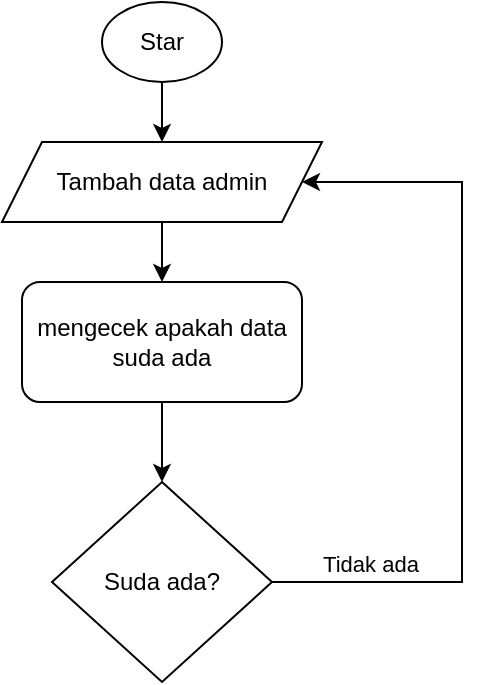 <mxfile version="22.0.4" type="github">
  <diagram id="C5RBs43oDa-KdzZeNtuy" name="Page-1">
    <mxGraphModel dx="882" dy="413" grid="1" gridSize="10" guides="1" tooltips="1" connect="1" arrows="1" fold="1" page="1" pageScale="1" pageWidth="827" pageHeight="1169" math="0" shadow="0">
      <root>
        <mxCell id="WIyWlLk6GJQsqaUBKTNV-0" />
        <mxCell id="WIyWlLk6GJQsqaUBKTNV-1" parent="WIyWlLk6GJQsqaUBKTNV-0" />
        <mxCell id="4GK9nfaZv4dRDGrMhWC8-3" style="edgeStyle=orthogonalEdgeStyle;rounded=0;orthogonalLoop=1;jettySize=auto;html=1;exitX=0.5;exitY=1;exitDx=0;exitDy=0;entryX=0.5;entryY=0;entryDx=0;entryDy=0;" edge="1" parent="WIyWlLk6GJQsqaUBKTNV-1" source="4GK9nfaZv4dRDGrMhWC8-0" target="4GK9nfaZv4dRDGrMhWC8-1">
          <mxGeometry relative="1" as="geometry" />
        </mxCell>
        <mxCell id="4GK9nfaZv4dRDGrMhWC8-0" value="Star" style="ellipse;whiteSpace=wrap;html=1;" vertex="1" parent="WIyWlLk6GJQsqaUBKTNV-1">
          <mxGeometry x="240" y="40" width="60" height="40" as="geometry" />
        </mxCell>
        <mxCell id="4GK9nfaZv4dRDGrMhWC8-6" style="edgeStyle=orthogonalEdgeStyle;rounded=0;orthogonalLoop=1;jettySize=auto;html=1;exitX=0.5;exitY=1;exitDx=0;exitDy=0;" edge="1" parent="WIyWlLk6GJQsqaUBKTNV-1" source="4GK9nfaZv4dRDGrMhWC8-1" target="4GK9nfaZv4dRDGrMhWC8-5">
          <mxGeometry relative="1" as="geometry" />
        </mxCell>
        <mxCell id="4GK9nfaZv4dRDGrMhWC8-1" value="Tambah data admin" style="shape=parallelogram;perimeter=parallelogramPerimeter;whiteSpace=wrap;html=1;fixedSize=1;" vertex="1" parent="WIyWlLk6GJQsqaUBKTNV-1">
          <mxGeometry x="190" y="110" width="160" height="40" as="geometry" />
        </mxCell>
        <mxCell id="4GK9nfaZv4dRDGrMhWC8-8" style="edgeStyle=orthogonalEdgeStyle;rounded=0;orthogonalLoop=1;jettySize=auto;html=1;exitX=0.5;exitY=1;exitDx=0;exitDy=0;entryX=0.5;entryY=0;entryDx=0;entryDy=0;" edge="1" parent="WIyWlLk6GJQsqaUBKTNV-1" source="4GK9nfaZv4dRDGrMhWC8-5" target="4GK9nfaZv4dRDGrMhWC8-7">
          <mxGeometry relative="1" as="geometry" />
        </mxCell>
        <mxCell id="4GK9nfaZv4dRDGrMhWC8-5" value="mengecek apakah data suda ada" style="rounded=1;whiteSpace=wrap;html=1;" vertex="1" parent="WIyWlLk6GJQsqaUBKTNV-1">
          <mxGeometry x="200" y="180" width="140" height="60" as="geometry" />
        </mxCell>
        <mxCell id="4GK9nfaZv4dRDGrMhWC8-9" style="edgeStyle=orthogonalEdgeStyle;rounded=0;orthogonalLoop=1;jettySize=auto;html=1;exitX=1;exitY=0.5;exitDx=0;exitDy=0;entryX=1;entryY=0.5;entryDx=0;entryDy=0;" edge="1" parent="WIyWlLk6GJQsqaUBKTNV-1" source="4GK9nfaZv4dRDGrMhWC8-7" target="4GK9nfaZv4dRDGrMhWC8-1">
          <mxGeometry relative="1" as="geometry">
            <Array as="points">
              <mxPoint x="420" y="330" />
              <mxPoint x="420" y="130" />
            </Array>
          </mxGeometry>
        </mxCell>
        <mxCell id="4GK9nfaZv4dRDGrMhWC8-10" value="Tidak ada" style="edgeLabel;html=1;align=center;verticalAlign=middle;resizable=0;points=[];" vertex="1" connectable="0" parent="4GK9nfaZv4dRDGrMhWC8-9">
          <mxGeometry x="-0.741" y="9" relative="1" as="geometry">
            <mxPoint as="offset" />
          </mxGeometry>
        </mxCell>
        <mxCell id="4GK9nfaZv4dRDGrMhWC8-7" value="Suda ada?" style="rhombus;whiteSpace=wrap;html=1;" vertex="1" parent="WIyWlLk6GJQsqaUBKTNV-1">
          <mxGeometry x="215" y="280" width="110" height="100" as="geometry" />
        </mxCell>
      </root>
    </mxGraphModel>
  </diagram>
</mxfile>
